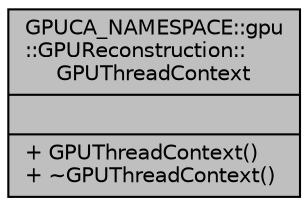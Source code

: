 digraph "GPUCA_NAMESPACE::gpu::GPUReconstruction::GPUThreadContext"
{
 // INTERACTIVE_SVG=YES
  bgcolor="transparent";
  edge [fontname="Helvetica",fontsize="10",labelfontname="Helvetica",labelfontsize="10"];
  node [fontname="Helvetica",fontsize="10",shape=record];
  Node1 [label="{GPUCA_NAMESPACE::gpu\l::GPUReconstruction::\lGPUThreadContext\n||+ GPUThreadContext()\l+ ~GPUThreadContext()\l}",height=0.2,width=0.4,color="black", fillcolor="grey75", style="filled", fontcolor="black"];
}
